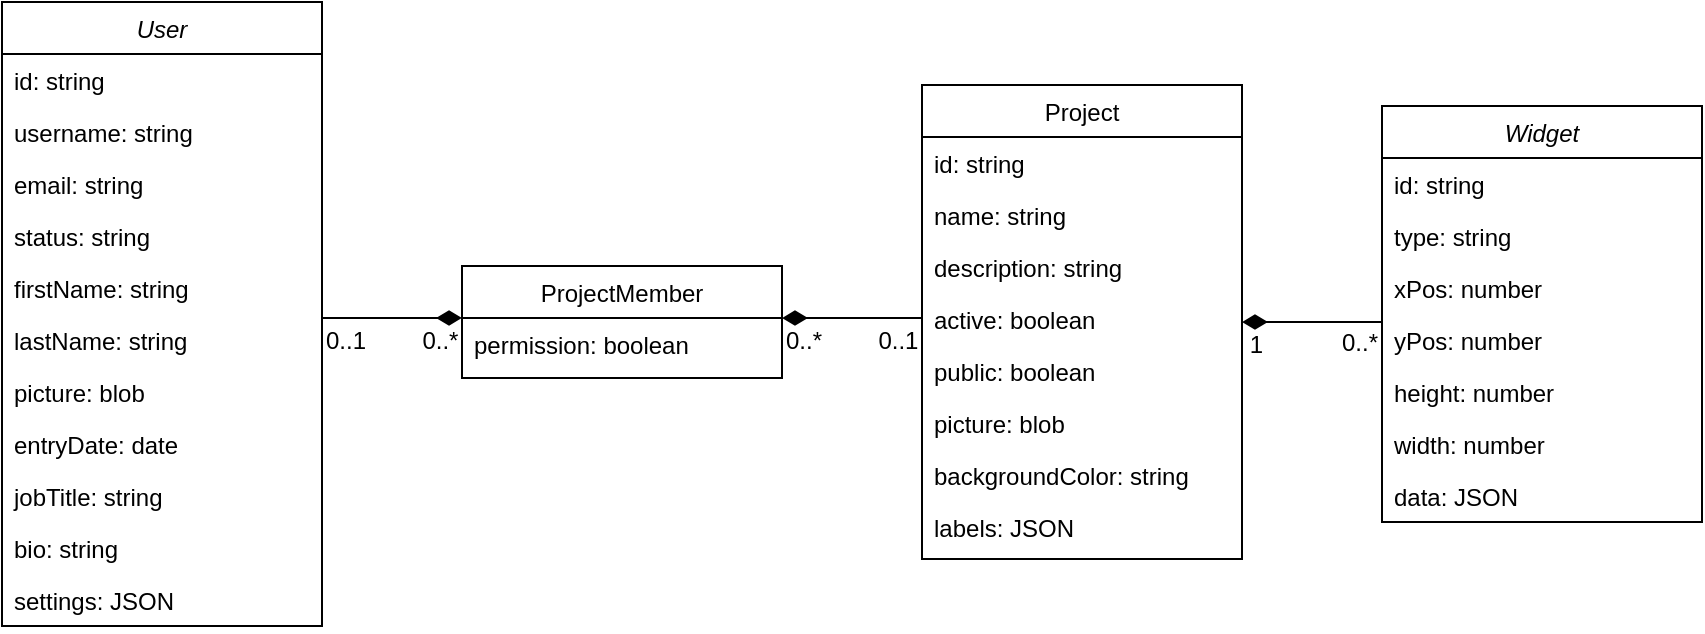 <mxfile version="14.1.8" type="device"><diagram id="C5RBs43oDa-KdzZeNtuy" name="Page-1"><mxGraphModel dx="1673" dy="967" grid="1" gridSize="10" guides="1" tooltips="1" connect="1" arrows="1" fold="1" page="1" pageScale="1" pageWidth="827" pageHeight="1169" math="0" shadow="0"><root><mxCell id="WIyWlLk6GJQsqaUBKTNV-0"/><mxCell id="WIyWlLk6GJQsqaUBKTNV-1" parent="WIyWlLk6GJQsqaUBKTNV-0"/><mxCell id="zkfFHV4jXpPFQw0GAbJ--0" value="User" style="swimlane;fontStyle=2;align=center;verticalAlign=top;childLayout=stackLayout;horizontal=1;startSize=26;horizontalStack=0;resizeParent=1;resizeLast=0;collapsible=1;marginBottom=0;rounded=0;shadow=0;strokeWidth=1;" parent="WIyWlLk6GJQsqaUBKTNV-1" vertex="1"><mxGeometry x="10" y="10" width="160" height="312" as="geometry"><mxRectangle x="230" y="140" width="160" height="26" as="alternateBounds"/></mxGeometry></mxCell><mxCell id="zkfFHV4jXpPFQw0GAbJ--1" value="id: string" style="text;align=left;verticalAlign=top;spacingLeft=4;spacingRight=4;overflow=hidden;rotatable=0;points=[[0,0.5],[1,0.5]];portConstraint=eastwest;" parent="zkfFHV4jXpPFQw0GAbJ--0" vertex="1"><mxGeometry y="26" width="160" height="26" as="geometry"/></mxCell><mxCell id="zkfFHV4jXpPFQw0GAbJ--2" value="username: string" style="text;align=left;verticalAlign=top;spacingLeft=4;spacingRight=4;overflow=hidden;rotatable=0;points=[[0,0.5],[1,0.5]];portConstraint=eastwest;rounded=0;shadow=0;html=0;" parent="zkfFHV4jXpPFQw0GAbJ--0" vertex="1"><mxGeometry y="52" width="160" height="26" as="geometry"/></mxCell><mxCell id="zkfFHV4jXpPFQw0GAbJ--3" value="email: string" style="text;align=left;verticalAlign=top;spacingLeft=4;spacingRight=4;overflow=hidden;rotatable=0;points=[[0,0.5],[1,0.5]];portConstraint=eastwest;rounded=0;shadow=0;html=0;" parent="zkfFHV4jXpPFQw0GAbJ--0" vertex="1"><mxGeometry y="78" width="160" height="26" as="geometry"/></mxCell><mxCell id="bR9mzuWkEMHRKjjpLd1g-17" value="status: string" style="text;align=left;verticalAlign=top;spacingLeft=4;spacingRight=4;overflow=hidden;rotatable=0;points=[[0,0.5],[1,0.5]];portConstraint=eastwest;rounded=0;shadow=0;html=0;" vertex="1" parent="zkfFHV4jXpPFQw0GAbJ--0"><mxGeometry y="104" width="160" height="26" as="geometry"/></mxCell><mxCell id="bR9mzuWkEMHRKjjpLd1g-18" value="firstName: string" style="text;align=left;verticalAlign=top;spacingLeft=4;spacingRight=4;overflow=hidden;rotatable=0;points=[[0,0.5],[1,0.5]];portConstraint=eastwest;rounded=0;shadow=0;html=0;" vertex="1" parent="zkfFHV4jXpPFQw0GAbJ--0"><mxGeometry y="130" width="160" height="26" as="geometry"/></mxCell><mxCell id="bR9mzuWkEMHRKjjpLd1g-19" value="lastName: string" style="text;align=left;verticalAlign=top;spacingLeft=4;spacingRight=4;overflow=hidden;rotatable=0;points=[[0,0.5],[1,0.5]];portConstraint=eastwest;rounded=0;shadow=0;html=0;" vertex="1" parent="zkfFHV4jXpPFQw0GAbJ--0"><mxGeometry y="156" width="160" height="26" as="geometry"/></mxCell><mxCell id="bR9mzuWkEMHRKjjpLd1g-20" value="picture: blob" style="text;align=left;verticalAlign=top;spacingLeft=4;spacingRight=4;overflow=hidden;rotatable=0;points=[[0,0.5],[1,0.5]];portConstraint=eastwest;rounded=0;shadow=0;html=0;" vertex="1" parent="zkfFHV4jXpPFQw0GAbJ--0"><mxGeometry y="182" width="160" height="26" as="geometry"/></mxCell><mxCell id="bR9mzuWkEMHRKjjpLd1g-21" value="entryDate: date" style="text;align=left;verticalAlign=top;spacingLeft=4;spacingRight=4;overflow=hidden;rotatable=0;points=[[0,0.5],[1,0.5]];portConstraint=eastwest;rounded=0;shadow=0;html=0;" vertex="1" parent="zkfFHV4jXpPFQw0GAbJ--0"><mxGeometry y="208" width="160" height="26" as="geometry"/></mxCell><mxCell id="bR9mzuWkEMHRKjjpLd1g-22" value="jobTitle: string" style="text;align=left;verticalAlign=top;spacingLeft=4;spacingRight=4;overflow=hidden;rotatable=0;points=[[0,0.5],[1,0.5]];portConstraint=eastwest;rounded=0;shadow=0;html=0;" vertex="1" parent="zkfFHV4jXpPFQw0GAbJ--0"><mxGeometry y="234" width="160" height="26" as="geometry"/></mxCell><mxCell id="bR9mzuWkEMHRKjjpLd1g-24" value="bio: string" style="text;align=left;verticalAlign=top;spacingLeft=4;spacingRight=4;overflow=hidden;rotatable=0;points=[[0,0.5],[1,0.5]];portConstraint=eastwest;rounded=0;shadow=0;html=0;" vertex="1" parent="zkfFHV4jXpPFQw0GAbJ--0"><mxGeometry y="260" width="160" height="26" as="geometry"/></mxCell><mxCell id="bR9mzuWkEMHRKjjpLd1g-23" value="settings: JSON" style="text;align=left;verticalAlign=top;spacingLeft=4;spacingRight=4;overflow=hidden;rotatable=0;points=[[0,0.5],[1,0.5]];portConstraint=eastwest;rounded=0;shadow=0;html=0;" vertex="1" parent="zkfFHV4jXpPFQw0GAbJ--0"><mxGeometry y="286" width="160" height="26" as="geometry"/></mxCell><mxCell id="zkfFHV4jXpPFQw0GAbJ--13" value="ProjectMember" style="swimlane;fontStyle=0;align=center;verticalAlign=top;childLayout=stackLayout;horizontal=1;startSize=26;horizontalStack=0;resizeParent=1;resizeLast=0;collapsible=1;marginBottom=0;rounded=0;shadow=0;strokeWidth=1;" parent="WIyWlLk6GJQsqaUBKTNV-1" vertex="1"><mxGeometry x="240" y="142" width="160" height="56" as="geometry"><mxRectangle x="340" y="380" width="170" height="26" as="alternateBounds"/></mxGeometry></mxCell><mxCell id="zkfFHV4jXpPFQw0GAbJ--14" value="permission: boolean" style="text;align=left;verticalAlign=top;spacingLeft=4;spacingRight=4;overflow=hidden;rotatable=0;points=[[0,0.5],[1,0.5]];portConstraint=eastwest;" parent="zkfFHV4jXpPFQw0GAbJ--13" vertex="1"><mxGeometry y="26" width="160" height="26" as="geometry"/></mxCell><mxCell id="zkfFHV4jXpPFQw0GAbJ--17" value="Project" style="swimlane;fontStyle=0;align=center;verticalAlign=top;childLayout=stackLayout;horizontal=1;startSize=26;horizontalStack=0;resizeParent=1;resizeLast=0;collapsible=1;marginBottom=0;rounded=0;shadow=0;strokeWidth=1;" parent="WIyWlLk6GJQsqaUBKTNV-1" vertex="1"><mxGeometry x="470" y="51.5" width="160" height="237" as="geometry"><mxRectangle x="550" y="140" width="160" height="26" as="alternateBounds"/></mxGeometry></mxCell><mxCell id="zkfFHV4jXpPFQw0GAbJ--18" value="id: string" style="text;align=left;verticalAlign=top;spacingLeft=4;spacingRight=4;overflow=hidden;rotatable=0;points=[[0,0.5],[1,0.5]];portConstraint=eastwest;" parent="zkfFHV4jXpPFQw0GAbJ--17" vertex="1"><mxGeometry y="26" width="160" height="26" as="geometry"/></mxCell><mxCell id="zkfFHV4jXpPFQw0GAbJ--19" value="name: string" style="text;align=left;verticalAlign=top;spacingLeft=4;spacingRight=4;overflow=hidden;rotatable=0;points=[[0,0.5],[1,0.5]];portConstraint=eastwest;rounded=0;shadow=0;html=0;" parent="zkfFHV4jXpPFQw0GAbJ--17" vertex="1"><mxGeometry y="52" width="160" height="26" as="geometry"/></mxCell><mxCell id="zkfFHV4jXpPFQw0GAbJ--20" value="description: string" style="text;align=left;verticalAlign=top;spacingLeft=4;spacingRight=4;overflow=hidden;rotatable=0;points=[[0,0.5],[1,0.5]];portConstraint=eastwest;rounded=0;shadow=0;html=0;" parent="zkfFHV4jXpPFQw0GAbJ--17" vertex="1"><mxGeometry y="78" width="160" height="26" as="geometry"/></mxCell><mxCell id="zkfFHV4jXpPFQw0GAbJ--21" value="active: boolean" style="text;align=left;verticalAlign=top;spacingLeft=4;spacingRight=4;overflow=hidden;rotatable=0;points=[[0,0.5],[1,0.5]];portConstraint=eastwest;rounded=0;shadow=0;html=0;" parent="zkfFHV4jXpPFQw0GAbJ--17" vertex="1"><mxGeometry y="104" width="160" height="26" as="geometry"/></mxCell><mxCell id="zkfFHV4jXpPFQw0GAbJ--22" value="public: boolean" style="text;align=left;verticalAlign=top;spacingLeft=4;spacingRight=4;overflow=hidden;rotatable=0;points=[[0,0.5],[1,0.5]];portConstraint=eastwest;rounded=0;shadow=0;html=0;" parent="zkfFHV4jXpPFQw0GAbJ--17" vertex="1"><mxGeometry y="130" width="160" height="26" as="geometry"/></mxCell><mxCell id="bR9mzuWkEMHRKjjpLd1g-25" value="picture: blob" style="text;align=left;verticalAlign=top;spacingLeft=4;spacingRight=4;overflow=hidden;rotatable=0;points=[[0,0.5],[1,0.5]];portConstraint=eastwest;rounded=0;shadow=0;html=0;" vertex="1" parent="zkfFHV4jXpPFQw0GAbJ--17"><mxGeometry y="156" width="160" height="26" as="geometry"/></mxCell><mxCell id="bR9mzuWkEMHRKjjpLd1g-26" value="backgroundColor: string" style="text;align=left;verticalAlign=top;spacingLeft=4;spacingRight=4;overflow=hidden;rotatable=0;points=[[0,0.5],[1,0.5]];portConstraint=eastwest;rounded=0;shadow=0;html=0;" vertex="1" parent="zkfFHV4jXpPFQw0GAbJ--17"><mxGeometry y="182" width="160" height="26" as="geometry"/></mxCell><mxCell id="bR9mzuWkEMHRKjjpLd1g-27" value="labels: JSON" style="text;align=left;verticalAlign=top;spacingLeft=4;spacingRight=4;overflow=hidden;rotatable=0;points=[[0,0.5],[1,0.5]];portConstraint=eastwest;rounded=0;shadow=0;html=0;" vertex="1" parent="zkfFHV4jXpPFQw0GAbJ--17"><mxGeometry y="208" width="160" height="26" as="geometry"/></mxCell><mxCell id="zkfFHV4jXpPFQw0GAbJ--26" value="" style="endArrow=diamondThin;shadow=0;strokeWidth=1;rounded=0;endFill=1;edgeStyle=elbowEdgeStyle;elbow=vertical;endSize=10;" parent="WIyWlLk6GJQsqaUBKTNV-1" edge="1"><mxGeometry x="0.5" y="41" relative="1" as="geometry"><mxPoint x="170" y="168" as="sourcePoint"/><mxPoint x="240" y="168" as="targetPoint"/><mxPoint x="-40" y="32" as="offset"/><Array as="points"><mxPoint x="210" y="168"/><mxPoint x="210" y="292"/><mxPoint x="90" y="492"/><mxPoint x="300" y="520"/><mxPoint x="40" y="412"/><mxPoint x="-30" y="521"/><mxPoint x="30" y="487"/><mxPoint x="50" y="592"/><mxPoint x="-280" y="281"/><mxPoint x="-270" y="432"/><mxPoint x="-400" y="567"/></Array></mxGeometry></mxCell><mxCell id="zkfFHV4jXpPFQw0GAbJ--27" value="0..1" style="resizable=0;align=left;verticalAlign=bottom;labelBackgroundColor=none;fontSize=12;" parent="zkfFHV4jXpPFQw0GAbJ--26" connectable="0" vertex="1"><mxGeometry x="-1" relative="1" as="geometry"><mxPoint y="20" as="offset"/></mxGeometry></mxCell><mxCell id="zkfFHV4jXpPFQw0GAbJ--28" value="0..*" style="resizable=0;align=right;verticalAlign=bottom;labelBackgroundColor=none;fontSize=12;" parent="zkfFHV4jXpPFQw0GAbJ--26" connectable="0" vertex="1"><mxGeometry x="1" relative="1" as="geometry"><mxPoint x="-0.29" y="20" as="offset"/></mxGeometry></mxCell><mxCell id="bR9mzuWkEMHRKjjpLd1g-0" value="Widget" style="swimlane;fontStyle=2;align=center;verticalAlign=top;childLayout=stackLayout;horizontal=1;startSize=26;horizontalStack=0;resizeParent=1;resizeLast=0;collapsible=1;marginBottom=0;rounded=0;shadow=0;strokeWidth=1;" vertex="1" parent="WIyWlLk6GJQsqaUBKTNV-1"><mxGeometry x="700" y="62" width="160" height="208" as="geometry"><mxRectangle x="230" y="140" width="160" height="26" as="alternateBounds"/></mxGeometry></mxCell><mxCell id="bR9mzuWkEMHRKjjpLd1g-1" value="id: string" style="text;align=left;verticalAlign=top;spacingLeft=4;spacingRight=4;overflow=hidden;rotatable=0;points=[[0,0.5],[1,0.5]];portConstraint=eastwest;" vertex="1" parent="bR9mzuWkEMHRKjjpLd1g-0"><mxGeometry y="26" width="160" height="26" as="geometry"/></mxCell><mxCell id="bR9mzuWkEMHRKjjpLd1g-2" value="type: string" style="text;align=left;verticalAlign=top;spacingLeft=4;spacingRight=4;overflow=hidden;rotatable=0;points=[[0,0.5],[1,0.5]];portConstraint=eastwest;rounded=0;shadow=0;html=0;" vertex="1" parent="bR9mzuWkEMHRKjjpLd1g-0"><mxGeometry y="52" width="160" height="26" as="geometry"/></mxCell><mxCell id="bR9mzuWkEMHRKjjpLd1g-3" value="xPos: number" style="text;align=left;verticalAlign=top;spacingLeft=4;spacingRight=4;overflow=hidden;rotatable=0;points=[[0,0.5],[1,0.5]];portConstraint=eastwest;rounded=0;shadow=0;html=0;" vertex="1" parent="bR9mzuWkEMHRKjjpLd1g-0"><mxGeometry y="78" width="160" height="26" as="geometry"/></mxCell><mxCell id="bR9mzuWkEMHRKjjpLd1g-29" value="yPos: number" style="text;align=left;verticalAlign=top;spacingLeft=4;spacingRight=4;overflow=hidden;rotatable=0;points=[[0,0.5],[1,0.5]];portConstraint=eastwest;rounded=0;shadow=0;html=0;" vertex="1" parent="bR9mzuWkEMHRKjjpLd1g-0"><mxGeometry y="104" width="160" height="26" as="geometry"/></mxCell><mxCell id="bR9mzuWkEMHRKjjpLd1g-31" value="height: number" style="text;align=left;verticalAlign=top;spacingLeft=4;spacingRight=4;overflow=hidden;rotatable=0;points=[[0,0.5],[1,0.5]];portConstraint=eastwest;rounded=0;shadow=0;html=0;" vertex="1" parent="bR9mzuWkEMHRKjjpLd1g-0"><mxGeometry y="130" width="160" height="26" as="geometry"/></mxCell><mxCell id="bR9mzuWkEMHRKjjpLd1g-32" value="width: number" style="text;align=left;verticalAlign=top;spacingLeft=4;spacingRight=4;overflow=hidden;rotatable=0;points=[[0,0.5],[1,0.5]];portConstraint=eastwest;rounded=0;shadow=0;html=0;" vertex="1" parent="bR9mzuWkEMHRKjjpLd1g-0"><mxGeometry y="156" width="160" height="26" as="geometry"/></mxCell><mxCell id="bR9mzuWkEMHRKjjpLd1g-33" value="data: JSON" style="text;align=left;verticalAlign=top;spacingLeft=4;spacingRight=4;overflow=hidden;rotatable=0;points=[[0,0.5],[1,0.5]];portConstraint=eastwest;rounded=0;shadow=0;html=0;" vertex="1" parent="bR9mzuWkEMHRKjjpLd1g-0"><mxGeometry y="182" width="160" height="26" as="geometry"/></mxCell><mxCell id="bR9mzuWkEMHRKjjpLd1g-9" value="" style="endArrow=none;shadow=0;strokeWidth=1;rounded=0;endFill=0;edgeStyle=elbowEdgeStyle;elbow=vertical;startArrow=diamondThin;startFill=1;targetPerimeterSpacing=0;endSize=10;startSize=10;" edge="1" parent="WIyWlLk6GJQsqaUBKTNV-1"><mxGeometry x="0.5" y="41" relative="1" as="geometry"><mxPoint x="400" y="168" as="sourcePoint"/><mxPoint x="470" y="168" as="targetPoint"/><mxPoint x="-40" y="32" as="offset"/><Array as="points"><mxPoint x="430" y="168"/><mxPoint x="420" y="290"/><mxPoint x="460" y="302"/><mxPoint x="490" y="290"/><mxPoint x="180" y="542"/><mxPoint y="661"/><mxPoint x="-10" y="602"/><mxPoint x="170" y="422"/><mxPoint x="180" y="412"/><mxPoint x="230" y="447"/><mxPoint x="250" y="552"/><mxPoint x="-80" y="241"/><mxPoint x="-70" y="392"/><mxPoint x="-200" y="527"/></Array></mxGeometry></mxCell><mxCell id="bR9mzuWkEMHRKjjpLd1g-10" value="0..*" style="resizable=0;align=left;verticalAlign=bottom;labelBackgroundColor=none;fontSize=12;" connectable="0" vertex="1" parent="bR9mzuWkEMHRKjjpLd1g-9"><mxGeometry x="-1" relative="1" as="geometry"><mxPoint y="20" as="offset"/></mxGeometry></mxCell><mxCell id="bR9mzuWkEMHRKjjpLd1g-11" value="0..1" style="resizable=0;align=right;verticalAlign=bottom;labelBackgroundColor=none;fontSize=12;" connectable="0" vertex="1" parent="bR9mzuWkEMHRKjjpLd1g-9"><mxGeometry x="1" relative="1" as="geometry"><mxPoint x="-0.29" y="20" as="offset"/></mxGeometry></mxCell><mxCell id="bR9mzuWkEMHRKjjpLd1g-13" value="" style="endArrow=diamondThin;shadow=0;strokeWidth=1;rounded=0;endFill=1;edgeStyle=elbowEdgeStyle;elbow=vertical;endSize=10;" edge="1" parent="WIyWlLk6GJQsqaUBKTNV-1" source="bR9mzuWkEMHRKjjpLd1g-0" target="zkfFHV4jXpPFQw0GAbJ--17"><mxGeometry x="0.5" y="41" relative="1" as="geometry"><mxPoint x="700" y="36" as="sourcePoint"/><mxPoint x="630" y="36" as="targetPoint"/><mxPoint x="-40" y="32" as="offset"/><Array as="points"><mxPoint x="660" y="170"/><mxPoint x="670" y="154"/><mxPoint x="690" y="256"/><mxPoint x="-190" y="256"/><mxPoint x="-60" y="136"/><mxPoint x="-10" y="246"/><mxPoint x="10" y="351"/><mxPoint x="-320" y="40"/><mxPoint x="-310" y="191"/><mxPoint x="-440" y="326"/></Array></mxGeometry></mxCell><mxCell id="bR9mzuWkEMHRKjjpLd1g-14" value="0..*" style="resizable=0;align=left;verticalAlign=bottom;labelBackgroundColor=none;fontSize=12;" connectable="0" vertex="1" parent="bR9mzuWkEMHRKjjpLd1g-13"><mxGeometry x="-1" relative="1" as="geometry"><mxPoint x="-22" y="19" as="offset"/></mxGeometry></mxCell><mxCell id="bR9mzuWkEMHRKjjpLd1g-15" value="1" style="resizable=0;align=right;verticalAlign=bottom;labelBackgroundColor=none;fontSize=12;" connectable="0" vertex="1" parent="bR9mzuWkEMHRKjjpLd1g-13"><mxGeometry x="1" relative="1" as="geometry"><mxPoint x="12" y="20" as="offset"/></mxGeometry></mxCell></root></mxGraphModel></diagram></mxfile>